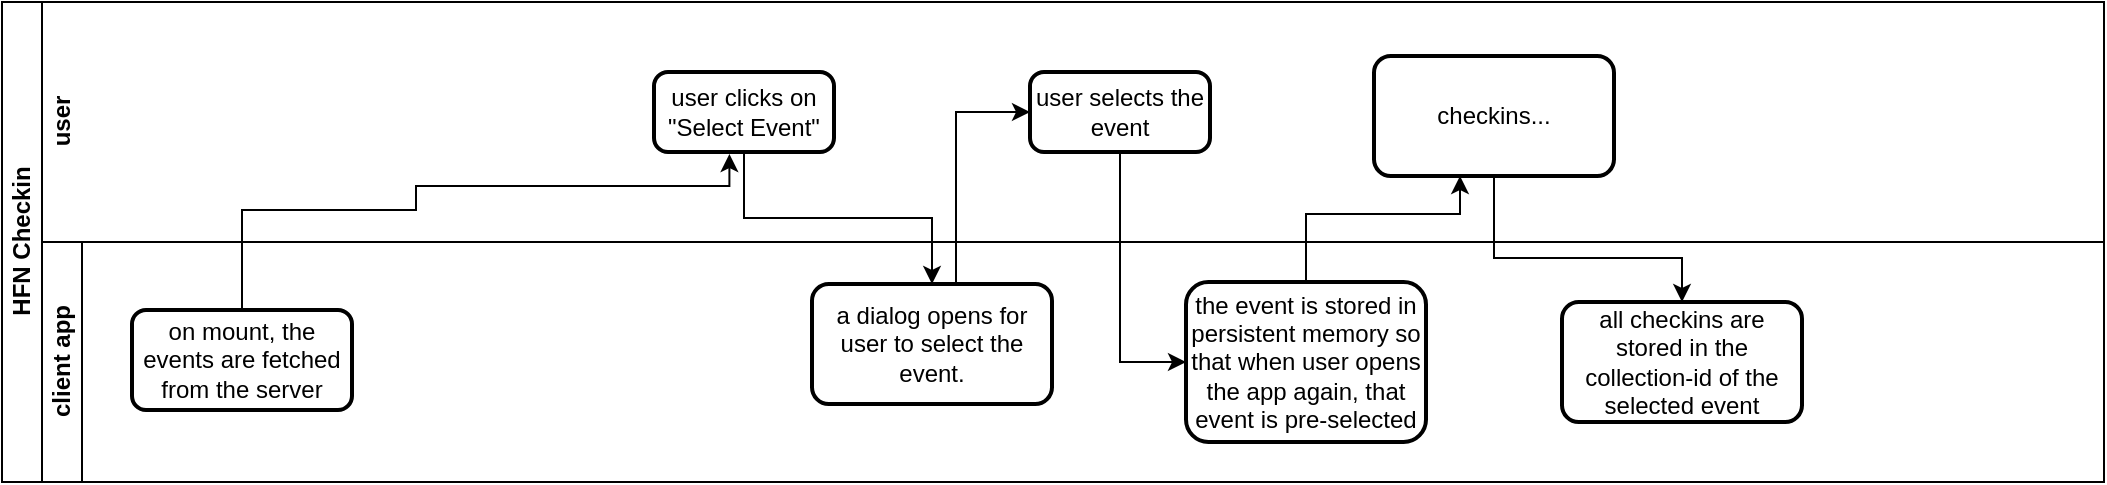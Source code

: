 <mxfile version="22.1.15" type="github">
  <diagram name="Page-1" id="e16I_iggwwKTDk8mDlf-">
    <mxGraphModel dx="734" dy="409" grid="0" gridSize="10" guides="1" tooltips="1" connect="1" arrows="1" fold="1" page="0" pageScale="1" pageWidth="850" pageHeight="1100" math="0" shadow="0">
      <root>
        <mxCell id="0" />
        <mxCell id="1" parent="0" />
        <mxCell id="yOfnd-_MH76rNG8jAbrq-1" value="HFN Checkin" style="swimlane;childLayout=stackLayout;resizeParent=1;resizeParentMax=0;horizontal=0;startSize=20;horizontalStack=0;html=1;" parent="1" vertex="1">
          <mxGeometry x="30" y="62" width="1051" height="240" as="geometry">
            <mxRectangle x="60" y="50" width="32" height="104" as="alternateBounds" />
          </mxGeometry>
        </mxCell>
        <mxCell id="yOfnd-_MH76rNG8jAbrq-2" value="&lt;div&gt;user&lt;/div&gt;" style="swimlane;startSize=20;horizontal=0;html=1;glass=0;swimlaneLine=0;rounded=0;arcSize=0;shadow=0;" parent="yOfnd-_MH76rNG8jAbrq-1" vertex="1">
          <mxGeometry x="20" width="1031" height="120" as="geometry">
            <mxRectangle x="20" width="558" height="26" as="alternateBounds" />
          </mxGeometry>
        </mxCell>
        <mxCell id="yOfnd-_MH76rNG8jAbrq-3" value="client app" style="swimlane;startSize=20;horizontal=0;html=1;" parent="yOfnd-_MH76rNG8jAbrq-1" vertex="1">
          <mxGeometry x="20" y="120" width="1031" height="120" as="geometry" />
        </mxCell>
        <mxCell id="yOfnd-_MH76rNG8jAbrq-5" value="user clicks on &quot;Select Event&quot;" style="rounded=1;whiteSpace=wrap;html=1;absoluteArcSize=1;arcSize=14;strokeWidth=2;" parent="yOfnd-_MH76rNG8jAbrq-3" vertex="1">
          <mxGeometry x="306" y="-85" width="90" height="40" as="geometry" />
        </mxCell>
        <mxCell id="5NzwI8vK-NiVtR_CG50q-19" value="user selects the event" style="rounded=1;whiteSpace=wrap;html=1;absoluteArcSize=1;arcSize=14;strokeWidth=2;" vertex="1" parent="yOfnd-_MH76rNG8jAbrq-3">
          <mxGeometry x="494" y="-85" width="90" height="40" as="geometry" />
        </mxCell>
        <mxCell id="5NzwI8vK-NiVtR_CG50q-21" value="checkins..." style="whiteSpace=wrap;html=1;rounded=1;arcSize=14;strokeWidth=2;" vertex="1" parent="yOfnd-_MH76rNG8jAbrq-3">
          <mxGeometry x="666" y="-93" width="120" height="60" as="geometry" />
        </mxCell>
        <mxCell id="yOfnd-_MH76rNG8jAbrq-6" value="on mount, the events are fetched from the server" style="rounded=1;whiteSpace=wrap;html=1;absoluteArcSize=1;arcSize=14;strokeWidth=2;" parent="yOfnd-_MH76rNG8jAbrq-3" vertex="1">
          <mxGeometry x="45" y="34" width="110" height="50" as="geometry" />
        </mxCell>
        <mxCell id="5NzwI8vK-NiVtR_CG50q-1" value="a dialog opens for user to select the event." style="whiteSpace=wrap;html=1;rounded=1;arcSize=14;strokeWidth=2;" vertex="1" parent="yOfnd-_MH76rNG8jAbrq-3">
          <mxGeometry x="385" y="21" width="120" height="60" as="geometry" />
        </mxCell>
        <mxCell id="5NzwI8vK-NiVtR_CG50q-14" value="the event is stored in persistent memory so that when user opens the app again, that event is pre-selected" style="whiteSpace=wrap;html=1;rounded=1;arcSize=14;strokeWidth=2;" vertex="1" parent="yOfnd-_MH76rNG8jAbrq-3">
          <mxGeometry x="572" y="20" width="120" height="80" as="geometry" />
        </mxCell>
        <mxCell id="5NzwI8vK-NiVtR_CG50q-16" value="all checkins are stored in the collection-id of the selected event" style="whiteSpace=wrap;html=1;rounded=1;arcSize=14;strokeWidth=2;" vertex="1" parent="yOfnd-_MH76rNG8jAbrq-3">
          <mxGeometry x="760" y="30" width="120" height="60" as="geometry" />
        </mxCell>
        <mxCell id="5NzwI8vK-NiVtR_CG50q-8" style="edgeStyle=orthogonalEdgeStyle;rounded=0;orthogonalLoop=1;jettySize=auto;html=1;entryX=0.419;entryY=1.026;entryDx=0;entryDy=0;entryPerimeter=0;" edge="1" parent="yOfnd-_MH76rNG8jAbrq-3" source="yOfnd-_MH76rNG8jAbrq-6" target="yOfnd-_MH76rNG8jAbrq-5">
          <mxGeometry relative="1" as="geometry">
            <Array as="points">
              <mxPoint x="100" y="-16" />
              <mxPoint x="187" y="-16" />
              <mxPoint x="187" y="-28" />
              <mxPoint x="344" y="-28" />
            </Array>
          </mxGeometry>
        </mxCell>
        <mxCell id="5NzwI8vK-NiVtR_CG50q-2" value="" style="edgeStyle=orthogonalEdgeStyle;rounded=0;orthogonalLoop=1;jettySize=auto;html=1;" edge="1" parent="yOfnd-_MH76rNG8jAbrq-3" source="yOfnd-_MH76rNG8jAbrq-5" target="5NzwI8vK-NiVtR_CG50q-1">
          <mxGeometry relative="1" as="geometry" />
        </mxCell>
        <mxCell id="5NzwI8vK-NiVtR_CG50q-15" value="" style="edgeStyle=orthogonalEdgeStyle;rounded=0;orthogonalLoop=1;jettySize=auto;html=1;entryX=0;entryY=0.5;entryDx=0;entryDy=0;" edge="1" parent="yOfnd-_MH76rNG8jAbrq-3" source="5NzwI8vK-NiVtR_CG50q-1" target="5NzwI8vK-NiVtR_CG50q-19">
          <mxGeometry relative="1" as="geometry">
            <Array as="points">
              <mxPoint x="457" y="-65" />
            </Array>
          </mxGeometry>
        </mxCell>
        <mxCell id="5NzwI8vK-NiVtR_CG50q-20" style="edgeStyle=orthogonalEdgeStyle;rounded=0;orthogonalLoop=1;jettySize=auto;html=1;entryX=0;entryY=0.5;entryDx=0;entryDy=0;" edge="1" parent="yOfnd-_MH76rNG8jAbrq-3" source="5NzwI8vK-NiVtR_CG50q-19" target="5NzwI8vK-NiVtR_CG50q-14">
          <mxGeometry relative="1" as="geometry" />
        </mxCell>
        <mxCell id="5NzwI8vK-NiVtR_CG50q-22" value="" style="edgeStyle=orthogonalEdgeStyle;rounded=0;orthogonalLoop=1;jettySize=auto;html=1;" edge="1" parent="yOfnd-_MH76rNG8jAbrq-3" source="5NzwI8vK-NiVtR_CG50q-14" target="5NzwI8vK-NiVtR_CG50q-21">
          <mxGeometry relative="1" as="geometry">
            <Array as="points">
              <mxPoint x="632" y="-14" />
              <mxPoint x="709" y="-14" />
            </Array>
          </mxGeometry>
        </mxCell>
        <mxCell id="5NzwI8vK-NiVtR_CG50q-23" style="edgeStyle=orthogonalEdgeStyle;rounded=0;orthogonalLoop=1;jettySize=auto;html=1;entryX=0.5;entryY=0;entryDx=0;entryDy=0;" edge="1" parent="yOfnd-_MH76rNG8jAbrq-3" source="5NzwI8vK-NiVtR_CG50q-21" target="5NzwI8vK-NiVtR_CG50q-16">
          <mxGeometry relative="1" as="geometry">
            <Array as="points">
              <mxPoint x="726" y="8" />
              <mxPoint x="820" y="8" />
            </Array>
          </mxGeometry>
        </mxCell>
      </root>
    </mxGraphModel>
  </diagram>
</mxfile>
